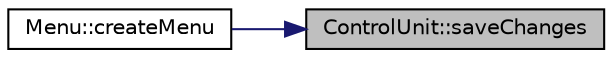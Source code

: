 digraph "ControlUnit::saveChanges"
{
 // LATEX_PDF_SIZE
  edge [fontname="Helvetica",fontsize="10",labelfontname="Helvetica",labelfontsize="10"];
  node [fontname="Helvetica",fontsize="10",shape=record];
  rankdir="RL";
  Node1 [label="ControlUnit::saveChanges",height=0.2,width=0.4,color="black", fillcolor="grey75", style="filled", fontcolor="black",tooltip="Saves the changes made, updating the file students_classes_updated.csv."];
  Node1 -> Node2 [dir="back",color="midnightblue",fontsize="10",style="solid"];
  Node2 [label="Menu::createMenu",height=0.2,width=0.4,color="black", fillcolor="white", style="filled",URL="$class_menu.html#a4cf70fb5ce8bc6bfcad587d74ff644d4",tooltip="Creates the menu."];
}
